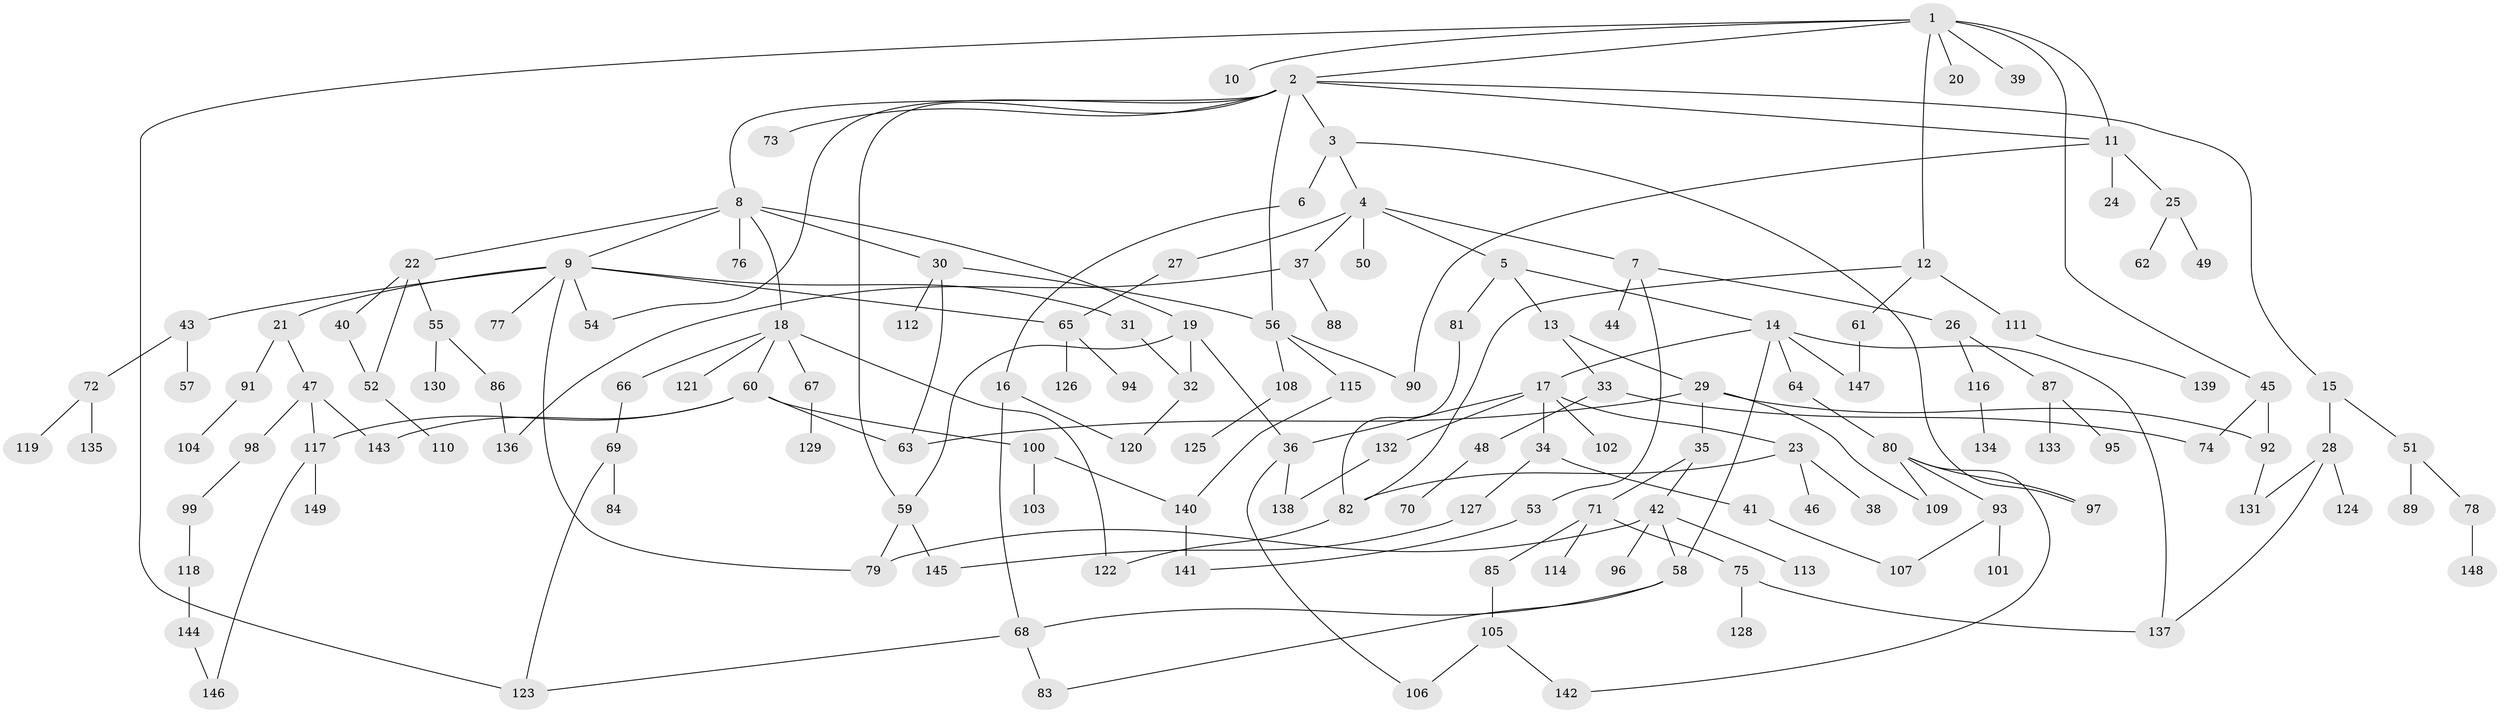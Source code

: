 // Generated by graph-tools (version 1.1) at 2025/10/02/27/25 16:10:51]
// undirected, 149 vertices, 189 edges
graph export_dot {
graph [start="1"]
  node [color=gray90,style=filled];
  1;
  2;
  3;
  4;
  5;
  6;
  7;
  8;
  9;
  10;
  11;
  12;
  13;
  14;
  15;
  16;
  17;
  18;
  19;
  20;
  21;
  22;
  23;
  24;
  25;
  26;
  27;
  28;
  29;
  30;
  31;
  32;
  33;
  34;
  35;
  36;
  37;
  38;
  39;
  40;
  41;
  42;
  43;
  44;
  45;
  46;
  47;
  48;
  49;
  50;
  51;
  52;
  53;
  54;
  55;
  56;
  57;
  58;
  59;
  60;
  61;
  62;
  63;
  64;
  65;
  66;
  67;
  68;
  69;
  70;
  71;
  72;
  73;
  74;
  75;
  76;
  77;
  78;
  79;
  80;
  81;
  82;
  83;
  84;
  85;
  86;
  87;
  88;
  89;
  90;
  91;
  92;
  93;
  94;
  95;
  96;
  97;
  98;
  99;
  100;
  101;
  102;
  103;
  104;
  105;
  106;
  107;
  108;
  109;
  110;
  111;
  112;
  113;
  114;
  115;
  116;
  117;
  118;
  119;
  120;
  121;
  122;
  123;
  124;
  125;
  126;
  127;
  128;
  129;
  130;
  131;
  132;
  133;
  134;
  135;
  136;
  137;
  138;
  139;
  140;
  141;
  142;
  143;
  144;
  145;
  146;
  147;
  148;
  149;
  1 -- 2;
  1 -- 10;
  1 -- 11;
  1 -- 12;
  1 -- 20;
  1 -- 39;
  1 -- 45;
  1 -- 123;
  2 -- 3;
  2 -- 8;
  2 -- 15;
  2 -- 54;
  2 -- 59;
  2 -- 73;
  2 -- 11;
  2 -- 56;
  3 -- 4;
  3 -- 6;
  3 -- 97;
  4 -- 5;
  4 -- 7;
  4 -- 27;
  4 -- 37;
  4 -- 50;
  5 -- 13;
  5 -- 14;
  5 -- 81;
  6 -- 16;
  7 -- 26;
  7 -- 44;
  7 -- 53;
  8 -- 9;
  8 -- 18;
  8 -- 19;
  8 -- 22;
  8 -- 30;
  8 -- 76;
  9 -- 21;
  9 -- 31;
  9 -- 43;
  9 -- 77;
  9 -- 65;
  9 -- 79;
  9 -- 54;
  11 -- 24;
  11 -- 25;
  11 -- 90;
  12 -- 61;
  12 -- 82;
  12 -- 111;
  13 -- 29;
  13 -- 33;
  14 -- 17;
  14 -- 58;
  14 -- 64;
  14 -- 147;
  14 -- 137;
  15 -- 28;
  15 -- 51;
  16 -- 68;
  16 -- 120;
  17 -- 23;
  17 -- 34;
  17 -- 36;
  17 -- 102;
  17 -- 132;
  18 -- 60;
  18 -- 66;
  18 -- 67;
  18 -- 121;
  18 -- 122;
  19 -- 32;
  19 -- 59;
  19 -- 36;
  21 -- 47;
  21 -- 91;
  22 -- 40;
  22 -- 52;
  22 -- 55;
  23 -- 38;
  23 -- 46;
  23 -- 82;
  25 -- 49;
  25 -- 62;
  26 -- 87;
  26 -- 116;
  27 -- 65;
  28 -- 124;
  28 -- 137;
  28 -- 131;
  29 -- 35;
  29 -- 92;
  29 -- 109;
  29 -- 63;
  30 -- 56;
  30 -- 63;
  30 -- 112;
  31 -- 32;
  32 -- 120;
  33 -- 48;
  33 -- 74;
  34 -- 41;
  34 -- 127;
  35 -- 42;
  35 -- 71;
  36 -- 138;
  36 -- 106;
  37 -- 88;
  37 -- 136;
  40 -- 52;
  41 -- 107;
  42 -- 79;
  42 -- 96;
  42 -- 113;
  42 -- 58;
  43 -- 57;
  43 -- 72;
  45 -- 74;
  45 -- 92;
  47 -- 98;
  47 -- 117;
  47 -- 143;
  48 -- 70;
  51 -- 78;
  51 -- 89;
  52 -- 110;
  53 -- 141;
  55 -- 86;
  55 -- 130;
  56 -- 90;
  56 -- 108;
  56 -- 115;
  58 -- 83;
  58 -- 68;
  59 -- 79;
  59 -- 145;
  60 -- 100;
  60 -- 143;
  60 -- 63;
  60 -- 117;
  61 -- 147;
  64 -- 80;
  65 -- 94;
  65 -- 126;
  66 -- 69;
  67 -- 129;
  68 -- 123;
  68 -- 83;
  69 -- 84;
  69 -- 123;
  71 -- 75;
  71 -- 85;
  71 -- 114;
  72 -- 119;
  72 -- 135;
  75 -- 128;
  75 -- 137;
  78 -- 148;
  80 -- 93;
  80 -- 97;
  80 -- 142;
  80 -- 109;
  81 -- 82;
  82 -- 122;
  85 -- 105;
  86 -- 136;
  87 -- 95;
  87 -- 133;
  91 -- 104;
  92 -- 131;
  93 -- 101;
  93 -- 107;
  98 -- 99;
  99 -- 118;
  100 -- 103;
  100 -- 140;
  105 -- 106;
  105 -- 142;
  108 -- 125;
  111 -- 139;
  115 -- 140;
  116 -- 134;
  117 -- 146;
  117 -- 149;
  118 -- 144;
  127 -- 145;
  132 -- 138;
  140 -- 141;
  144 -- 146;
}
